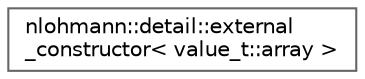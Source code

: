 digraph "类继承关系图"
{
 // LATEX_PDF_SIZE
  bgcolor="transparent";
  edge [fontname=Helvetica,fontsize=10,labelfontname=Helvetica,labelfontsize=10];
  node [fontname=Helvetica,fontsize=10,shape=box,height=0.2,width=0.4];
  rankdir="LR";
  Node0 [id="Node000000",label="nlohmann::detail::external\l_constructor\< value_t::array \>",height=0.2,width=0.4,color="grey40", fillcolor="white", style="filled",URL="$structnlohmann_1_1detail_1_1external__constructor_3_01value__t_1_1array_01_4.html",tooltip=" "];
}
